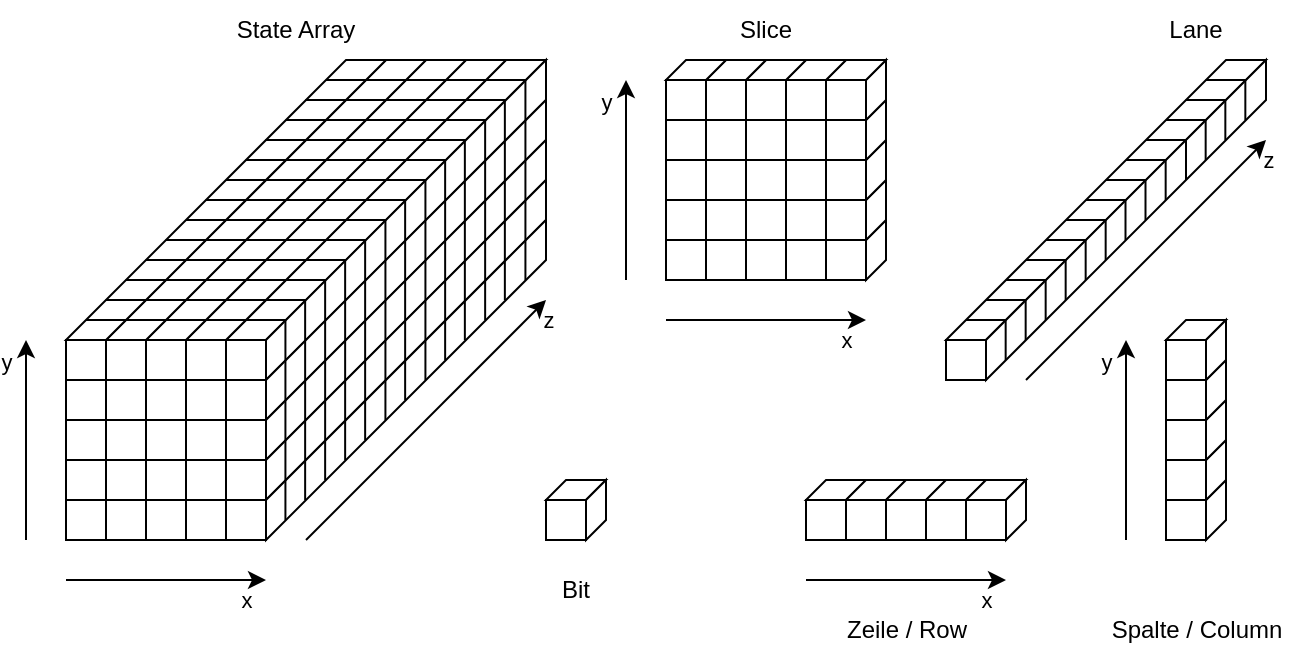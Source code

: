 <mxfile version="21.6.5" type="device">
  <diagram name="Seite-1" id="8_0bzm0Tc0ikHf65Cux4">
    <mxGraphModel dx="1105" dy="600" grid="1" gridSize="10" guides="1" tooltips="1" connect="1" arrows="1" fold="1" page="1" pageScale="1" pageWidth="827" pageHeight="1169" math="0" shadow="0">
      <root>
        <mxCell id="0" />
        <mxCell id="1" parent="0" />
        <mxCell id="miO6C-N8D0zN8yz4dFjm-1" value="" style="rounded=0;whiteSpace=wrap;html=1;" vertex="1" parent="1">
          <mxGeometry x="40" y="200" width="20" height="20" as="geometry" />
        </mxCell>
        <mxCell id="miO6C-N8D0zN8yz4dFjm-2" value="" style="rounded=0;whiteSpace=wrap;html=1;" vertex="1" parent="1">
          <mxGeometry x="60" y="200" width="20" height="20" as="geometry" />
        </mxCell>
        <mxCell id="miO6C-N8D0zN8yz4dFjm-3" value="" style="rounded=0;whiteSpace=wrap;html=1;" vertex="1" parent="1">
          <mxGeometry x="80" y="200" width="20" height="20" as="geometry" />
        </mxCell>
        <mxCell id="miO6C-N8D0zN8yz4dFjm-4" value="" style="rounded=0;whiteSpace=wrap;html=1;" vertex="1" parent="1">
          <mxGeometry x="100" y="200" width="20" height="20" as="geometry" />
        </mxCell>
        <mxCell id="miO6C-N8D0zN8yz4dFjm-5" value="" style="rounded=0;whiteSpace=wrap;html=1;" vertex="1" parent="1">
          <mxGeometry x="120" y="200" width="20" height="20" as="geometry" />
        </mxCell>
        <mxCell id="miO6C-N8D0zN8yz4dFjm-7" value="" style="rounded=0;whiteSpace=wrap;html=1;" vertex="1" parent="1">
          <mxGeometry x="40" y="220" width="20" height="20" as="geometry" />
        </mxCell>
        <mxCell id="miO6C-N8D0zN8yz4dFjm-8" value="" style="rounded=0;whiteSpace=wrap;html=1;" vertex="1" parent="1">
          <mxGeometry x="60" y="220" width="20" height="20" as="geometry" />
        </mxCell>
        <mxCell id="miO6C-N8D0zN8yz4dFjm-9" value="" style="rounded=0;whiteSpace=wrap;html=1;" vertex="1" parent="1">
          <mxGeometry x="80" y="220" width="20" height="20" as="geometry" />
        </mxCell>
        <mxCell id="miO6C-N8D0zN8yz4dFjm-10" value="" style="rounded=0;whiteSpace=wrap;html=1;" vertex="1" parent="1">
          <mxGeometry x="100" y="220" width="20" height="20" as="geometry" />
        </mxCell>
        <mxCell id="miO6C-N8D0zN8yz4dFjm-11" value="" style="rounded=0;whiteSpace=wrap;html=1;" vertex="1" parent="1">
          <mxGeometry x="120" y="220" width="20" height="20" as="geometry" />
        </mxCell>
        <mxCell id="miO6C-N8D0zN8yz4dFjm-12" value="" style="rounded=0;whiteSpace=wrap;html=1;" vertex="1" parent="1">
          <mxGeometry x="40" y="240" width="20" height="20" as="geometry" />
        </mxCell>
        <mxCell id="miO6C-N8D0zN8yz4dFjm-13" value="" style="rounded=0;whiteSpace=wrap;html=1;" vertex="1" parent="1">
          <mxGeometry x="60" y="240" width="20" height="20" as="geometry" />
        </mxCell>
        <mxCell id="miO6C-N8D0zN8yz4dFjm-14" value="" style="rounded=0;whiteSpace=wrap;html=1;" vertex="1" parent="1">
          <mxGeometry x="80" y="240" width="20" height="20" as="geometry" />
        </mxCell>
        <mxCell id="miO6C-N8D0zN8yz4dFjm-15" value="" style="rounded=0;whiteSpace=wrap;html=1;" vertex="1" parent="1">
          <mxGeometry x="100" y="240" width="20" height="20" as="geometry" />
        </mxCell>
        <mxCell id="miO6C-N8D0zN8yz4dFjm-16" value="" style="rounded=0;whiteSpace=wrap;html=1;" vertex="1" parent="1">
          <mxGeometry x="120" y="240" width="20" height="20" as="geometry" />
        </mxCell>
        <mxCell id="miO6C-N8D0zN8yz4dFjm-17" value="" style="rounded=0;whiteSpace=wrap;html=1;" vertex="1" parent="1">
          <mxGeometry x="40" y="260" width="20" height="20" as="geometry" />
        </mxCell>
        <mxCell id="miO6C-N8D0zN8yz4dFjm-18" value="" style="rounded=0;whiteSpace=wrap;html=1;" vertex="1" parent="1">
          <mxGeometry x="60" y="260" width="20" height="20" as="geometry" />
        </mxCell>
        <mxCell id="miO6C-N8D0zN8yz4dFjm-19" value="" style="rounded=0;whiteSpace=wrap;html=1;" vertex="1" parent="1">
          <mxGeometry x="80" y="260" width="20" height="20" as="geometry" />
        </mxCell>
        <mxCell id="miO6C-N8D0zN8yz4dFjm-20" value="" style="rounded=0;whiteSpace=wrap;html=1;" vertex="1" parent="1">
          <mxGeometry x="100" y="260" width="20" height="20" as="geometry" />
        </mxCell>
        <mxCell id="miO6C-N8D0zN8yz4dFjm-21" value="" style="rounded=0;whiteSpace=wrap;html=1;" vertex="1" parent="1">
          <mxGeometry x="120" y="260" width="20" height="20" as="geometry" />
        </mxCell>
        <mxCell id="miO6C-N8D0zN8yz4dFjm-22" value="" style="rounded=0;whiteSpace=wrap;html=1;" vertex="1" parent="1">
          <mxGeometry x="40" y="280" width="20" height="20" as="geometry" />
        </mxCell>
        <mxCell id="miO6C-N8D0zN8yz4dFjm-23" value="" style="rounded=0;whiteSpace=wrap;html=1;" vertex="1" parent="1">
          <mxGeometry x="60" y="280" width="20" height="20" as="geometry" />
        </mxCell>
        <mxCell id="miO6C-N8D0zN8yz4dFjm-24" value="" style="rounded=0;whiteSpace=wrap;html=1;" vertex="1" parent="1">
          <mxGeometry x="80" y="280" width="20" height="20" as="geometry" />
        </mxCell>
        <mxCell id="miO6C-N8D0zN8yz4dFjm-25" value="" style="rounded=0;whiteSpace=wrap;html=1;" vertex="1" parent="1">
          <mxGeometry x="100" y="280" width="20" height="20" as="geometry" />
        </mxCell>
        <mxCell id="miO6C-N8D0zN8yz4dFjm-26" value="" style="rounded=0;whiteSpace=wrap;html=1;" vertex="1" parent="1">
          <mxGeometry x="120" y="280" width="20" height="20" as="geometry" />
        </mxCell>
        <mxCell id="miO6C-N8D0zN8yz4dFjm-27" value="" style="endArrow=classic;html=1;rounded=0;" edge="1" parent="1">
          <mxGeometry width="50" height="50" relative="1" as="geometry">
            <mxPoint x="40" y="320" as="sourcePoint" />
            <mxPoint x="140" y="320" as="targetPoint" />
          </mxGeometry>
        </mxCell>
        <mxCell id="miO6C-N8D0zN8yz4dFjm-29" value="x" style="edgeLabel;html=1;align=center;verticalAlign=middle;resizable=0;points=[];labelBackgroundColor=none;" vertex="1" connectable="0" parent="miO6C-N8D0zN8yz4dFjm-27">
          <mxGeometry x="0.863" y="-1" relative="1" as="geometry">
            <mxPoint x="-3" y="9" as="offset" />
          </mxGeometry>
        </mxCell>
        <mxCell id="miO6C-N8D0zN8yz4dFjm-28" value="" style="endArrow=classic;html=1;rounded=0;" edge="1" parent="1">
          <mxGeometry width="50" height="50" relative="1" as="geometry">
            <mxPoint x="20" y="300" as="sourcePoint" />
            <mxPoint x="20" y="200" as="targetPoint" />
          </mxGeometry>
        </mxCell>
        <mxCell id="miO6C-N8D0zN8yz4dFjm-31" value="y" style="edgeLabel;html=1;align=center;verticalAlign=middle;resizable=0;points=[];labelBackgroundColor=none;" vertex="1" connectable="0" parent="miO6C-N8D0zN8yz4dFjm-28">
          <mxGeometry x="0.694" y="-1" relative="1" as="geometry">
            <mxPoint x="-11" y="-5" as="offset" />
          </mxGeometry>
        </mxCell>
        <mxCell id="miO6C-N8D0zN8yz4dFjm-32" value="" style="endArrow=classic;html=1;rounded=0;" edge="1" parent="1">
          <mxGeometry width="50" height="50" relative="1" as="geometry">
            <mxPoint x="160" y="300" as="sourcePoint" />
            <mxPoint x="280" y="180" as="targetPoint" />
          </mxGeometry>
        </mxCell>
        <mxCell id="miO6C-N8D0zN8yz4dFjm-46" value="z" style="edgeLabel;html=1;align=center;verticalAlign=middle;resizable=0;points=[];labelBackgroundColor=none;" vertex="1" connectable="0" parent="miO6C-N8D0zN8yz4dFjm-32">
          <mxGeometry x="0.841" y="-1" relative="1" as="geometry">
            <mxPoint x="10" y="-1" as="offset" />
          </mxGeometry>
        </mxCell>
        <mxCell id="miO6C-N8D0zN8yz4dFjm-34" value="" style="shape=parallelogram;perimeter=parallelogramPerimeter;whiteSpace=wrap;html=1;fixedSize=1;size=140;" vertex="1" parent="1">
          <mxGeometry x="120" y="60" width="160" height="140" as="geometry" />
        </mxCell>
        <mxCell id="miO6C-N8D0zN8yz4dFjm-36" value="" style="shape=parallelogram;perimeter=parallelogramPerimeter;whiteSpace=wrap;html=1;fixedSize=1;size=140;" vertex="1" parent="1">
          <mxGeometry x="100" y="60" width="160" height="140" as="geometry" />
        </mxCell>
        <mxCell id="miO6C-N8D0zN8yz4dFjm-37" value="" style="shape=parallelogram;perimeter=parallelogramPerimeter;whiteSpace=wrap;html=1;fixedSize=1;size=140;" vertex="1" parent="1">
          <mxGeometry x="80" y="60" width="160" height="140" as="geometry" />
        </mxCell>
        <mxCell id="miO6C-N8D0zN8yz4dFjm-38" value="" style="shape=parallelogram;perimeter=parallelogramPerimeter;whiteSpace=wrap;html=1;fixedSize=1;size=140;" vertex="1" parent="1">
          <mxGeometry x="60" y="60" width="160" height="140" as="geometry" />
        </mxCell>
        <mxCell id="miO6C-N8D0zN8yz4dFjm-39" value="" style="shape=parallelogram;perimeter=parallelogramPerimeter;whiteSpace=wrap;html=1;fixedSize=1;size=140;" vertex="1" parent="1">
          <mxGeometry x="40" y="60" width="160" height="140" as="geometry" />
        </mxCell>
        <mxCell id="miO6C-N8D0zN8yz4dFjm-40" value="" style="shape=parallelogram;perimeter=parallelogramPerimeter;whiteSpace=wrap;html=1;fixedSize=1;size=140;flipH=1;flipV=0;rotation=90;" vertex="1" parent="1">
          <mxGeometry x="130" y="70" width="160" height="140" as="geometry" />
        </mxCell>
        <mxCell id="miO6C-N8D0zN8yz4dFjm-42" value="" style="shape=parallelogram;perimeter=parallelogramPerimeter;whiteSpace=wrap;html=1;fixedSize=1;size=140;flipH=1;flipV=0;rotation=90;" vertex="1" parent="1">
          <mxGeometry x="130" y="90" width="160" height="140" as="geometry" />
        </mxCell>
        <mxCell id="miO6C-N8D0zN8yz4dFjm-43" value="" style="shape=parallelogram;perimeter=parallelogramPerimeter;whiteSpace=wrap;html=1;fixedSize=1;size=140;flipH=1;flipV=0;rotation=90;" vertex="1" parent="1">
          <mxGeometry x="130" y="110" width="160" height="140" as="geometry" />
        </mxCell>
        <mxCell id="miO6C-N8D0zN8yz4dFjm-44" value="" style="shape=parallelogram;perimeter=parallelogramPerimeter;whiteSpace=wrap;html=1;fixedSize=1;size=140;flipH=1;flipV=0;rotation=90;" vertex="1" parent="1">
          <mxGeometry x="130" y="130" width="160" height="140" as="geometry" />
        </mxCell>
        <mxCell id="miO6C-N8D0zN8yz4dFjm-45" value="" style="shape=parallelogram;perimeter=parallelogramPerimeter;whiteSpace=wrap;html=1;fixedSize=1;size=140;flipH=1;flipV=0;rotation=90;" vertex="1" parent="1">
          <mxGeometry x="130" y="150" width="160" height="140" as="geometry" />
        </mxCell>
        <mxCell id="miO6C-N8D0zN8yz4dFjm-47" value="State Array" style="text;html=1;strokeColor=none;fillColor=none;align=center;verticalAlign=middle;whiteSpace=wrap;rounded=0;" vertex="1" parent="1">
          <mxGeometry x="120" y="30" width="70" height="30" as="geometry" />
        </mxCell>
        <mxCell id="miO6C-N8D0zN8yz4dFjm-48" value="" style="rounded=0;whiteSpace=wrap;html=1;" vertex="1" parent="1">
          <mxGeometry x="340" y="70" width="20" height="20" as="geometry" />
        </mxCell>
        <mxCell id="miO6C-N8D0zN8yz4dFjm-49" value="" style="rounded=0;whiteSpace=wrap;html=1;" vertex="1" parent="1">
          <mxGeometry x="360" y="70" width="20" height="20" as="geometry" />
        </mxCell>
        <mxCell id="miO6C-N8D0zN8yz4dFjm-50" value="" style="rounded=0;whiteSpace=wrap;html=1;" vertex="1" parent="1">
          <mxGeometry x="380" y="70" width="20" height="20" as="geometry" />
        </mxCell>
        <mxCell id="miO6C-N8D0zN8yz4dFjm-51" value="" style="rounded=0;whiteSpace=wrap;html=1;" vertex="1" parent="1">
          <mxGeometry x="400" y="70" width="20" height="20" as="geometry" />
        </mxCell>
        <mxCell id="miO6C-N8D0zN8yz4dFjm-52" value="" style="rounded=0;whiteSpace=wrap;html=1;" vertex="1" parent="1">
          <mxGeometry x="420" y="70" width="20" height="20" as="geometry" />
        </mxCell>
        <mxCell id="miO6C-N8D0zN8yz4dFjm-53" value="" style="rounded=0;whiteSpace=wrap;html=1;" vertex="1" parent="1">
          <mxGeometry x="340" y="90" width="20" height="20" as="geometry" />
        </mxCell>
        <mxCell id="miO6C-N8D0zN8yz4dFjm-54" value="" style="rounded=0;whiteSpace=wrap;html=1;" vertex="1" parent="1">
          <mxGeometry x="360" y="90" width="20" height="20" as="geometry" />
        </mxCell>
        <mxCell id="miO6C-N8D0zN8yz4dFjm-55" value="" style="rounded=0;whiteSpace=wrap;html=1;" vertex="1" parent="1">
          <mxGeometry x="380" y="90" width="20" height="20" as="geometry" />
        </mxCell>
        <mxCell id="miO6C-N8D0zN8yz4dFjm-56" value="" style="rounded=0;whiteSpace=wrap;html=1;" vertex="1" parent="1">
          <mxGeometry x="400" y="90" width="20" height="20" as="geometry" />
        </mxCell>
        <mxCell id="miO6C-N8D0zN8yz4dFjm-57" value="" style="rounded=0;whiteSpace=wrap;html=1;" vertex="1" parent="1">
          <mxGeometry x="420" y="90" width="20" height="20" as="geometry" />
        </mxCell>
        <mxCell id="miO6C-N8D0zN8yz4dFjm-58" value="" style="rounded=0;whiteSpace=wrap;html=1;" vertex="1" parent="1">
          <mxGeometry x="340" y="110" width="20" height="20" as="geometry" />
        </mxCell>
        <mxCell id="miO6C-N8D0zN8yz4dFjm-59" value="" style="rounded=0;whiteSpace=wrap;html=1;" vertex="1" parent="1">
          <mxGeometry x="360" y="110" width="20" height="20" as="geometry" />
        </mxCell>
        <mxCell id="miO6C-N8D0zN8yz4dFjm-60" value="" style="rounded=0;whiteSpace=wrap;html=1;" vertex="1" parent="1">
          <mxGeometry x="380" y="110" width="20" height="20" as="geometry" />
        </mxCell>
        <mxCell id="miO6C-N8D0zN8yz4dFjm-61" value="" style="rounded=0;whiteSpace=wrap;html=1;" vertex="1" parent="1">
          <mxGeometry x="400" y="110" width="20" height="20" as="geometry" />
        </mxCell>
        <mxCell id="miO6C-N8D0zN8yz4dFjm-62" value="" style="rounded=0;whiteSpace=wrap;html=1;" vertex="1" parent="1">
          <mxGeometry x="420" y="110" width="20" height="20" as="geometry" />
        </mxCell>
        <mxCell id="miO6C-N8D0zN8yz4dFjm-63" value="" style="rounded=0;whiteSpace=wrap;html=1;" vertex="1" parent="1">
          <mxGeometry x="340" y="130" width="20" height="20" as="geometry" />
        </mxCell>
        <mxCell id="miO6C-N8D0zN8yz4dFjm-64" value="" style="rounded=0;whiteSpace=wrap;html=1;" vertex="1" parent="1">
          <mxGeometry x="360" y="130" width="20" height="20" as="geometry" />
        </mxCell>
        <mxCell id="miO6C-N8D0zN8yz4dFjm-65" value="" style="rounded=0;whiteSpace=wrap;html=1;" vertex="1" parent="1">
          <mxGeometry x="380" y="130" width="20" height="20" as="geometry" />
        </mxCell>
        <mxCell id="miO6C-N8D0zN8yz4dFjm-66" value="" style="rounded=0;whiteSpace=wrap;html=1;" vertex="1" parent="1">
          <mxGeometry x="400" y="130" width="20" height="20" as="geometry" />
        </mxCell>
        <mxCell id="miO6C-N8D0zN8yz4dFjm-67" value="" style="rounded=0;whiteSpace=wrap;html=1;" vertex="1" parent="1">
          <mxGeometry x="420" y="130" width="20" height="20" as="geometry" />
        </mxCell>
        <mxCell id="miO6C-N8D0zN8yz4dFjm-68" value="" style="rounded=0;whiteSpace=wrap;html=1;" vertex="1" parent="1">
          <mxGeometry x="340" y="150" width="20" height="20" as="geometry" />
        </mxCell>
        <mxCell id="miO6C-N8D0zN8yz4dFjm-69" value="" style="rounded=0;whiteSpace=wrap;html=1;" vertex="1" parent="1">
          <mxGeometry x="360" y="150" width="20" height="20" as="geometry" />
        </mxCell>
        <mxCell id="miO6C-N8D0zN8yz4dFjm-70" value="" style="rounded=0;whiteSpace=wrap;html=1;" vertex="1" parent="1">
          <mxGeometry x="380" y="150" width="20" height="20" as="geometry" />
        </mxCell>
        <mxCell id="miO6C-N8D0zN8yz4dFjm-71" value="" style="rounded=0;whiteSpace=wrap;html=1;" vertex="1" parent="1">
          <mxGeometry x="400" y="150" width="20" height="20" as="geometry" />
        </mxCell>
        <mxCell id="miO6C-N8D0zN8yz4dFjm-72" value="" style="rounded=0;whiteSpace=wrap;html=1;" vertex="1" parent="1">
          <mxGeometry x="420" y="150" width="20" height="20" as="geometry" />
        </mxCell>
        <mxCell id="miO6C-N8D0zN8yz4dFjm-73" value="Slice" style="text;html=1;strokeColor=none;fillColor=none;align=center;verticalAlign=middle;whiteSpace=wrap;rounded=0;" vertex="1" parent="1">
          <mxGeometry x="355" y="30" width="70" height="30" as="geometry" />
        </mxCell>
        <mxCell id="miO6C-N8D0zN8yz4dFjm-74" value="" style="endArrow=classic;html=1;rounded=0;" edge="1" parent="1">
          <mxGeometry width="50" height="50" relative="1" as="geometry">
            <mxPoint x="320" y="170" as="sourcePoint" />
            <mxPoint x="320" y="70" as="targetPoint" />
          </mxGeometry>
        </mxCell>
        <mxCell id="miO6C-N8D0zN8yz4dFjm-75" value="y" style="edgeLabel;html=1;align=center;verticalAlign=middle;resizable=0;points=[];labelBackgroundColor=none;" vertex="1" connectable="0" parent="miO6C-N8D0zN8yz4dFjm-74">
          <mxGeometry x="0.694" y="-1" relative="1" as="geometry">
            <mxPoint x="-11" y="-5" as="offset" />
          </mxGeometry>
        </mxCell>
        <mxCell id="miO6C-N8D0zN8yz4dFjm-78" value="" style="endArrow=classic;html=1;rounded=0;" edge="1" parent="1">
          <mxGeometry width="50" height="50" relative="1" as="geometry">
            <mxPoint x="340" y="190" as="sourcePoint" />
            <mxPoint x="440" y="190" as="targetPoint" />
          </mxGeometry>
        </mxCell>
        <mxCell id="miO6C-N8D0zN8yz4dFjm-79" value="x" style="edgeLabel;html=1;align=center;verticalAlign=middle;resizable=0;points=[];labelBackgroundColor=none;" vertex="1" connectable="0" parent="miO6C-N8D0zN8yz4dFjm-78">
          <mxGeometry x="0.863" y="-1" relative="1" as="geometry">
            <mxPoint x="-3" y="9" as="offset" />
          </mxGeometry>
        </mxCell>
        <mxCell id="miO6C-N8D0zN8yz4dFjm-80" value="" style="shape=parallelogram;perimeter=parallelogramPerimeter;whiteSpace=wrap;html=1;fixedSize=1;size=10;flipH=1;flipV=0;rotation=90;" vertex="1" parent="1">
          <mxGeometry x="430" y="150" width="30" height="10" as="geometry" />
        </mxCell>
        <mxCell id="miO6C-N8D0zN8yz4dFjm-81" value="" style="shape=parallelogram;perimeter=parallelogramPerimeter;whiteSpace=wrap;html=1;fixedSize=1;size=10;flipH=1;flipV=0;rotation=90;" vertex="1" parent="1">
          <mxGeometry x="430" y="130" width="30" height="10" as="geometry" />
        </mxCell>
        <mxCell id="miO6C-N8D0zN8yz4dFjm-82" value="" style="shape=parallelogram;perimeter=parallelogramPerimeter;whiteSpace=wrap;html=1;fixedSize=1;size=10;flipH=1;flipV=0;rotation=90;" vertex="1" parent="1">
          <mxGeometry x="430" y="110" width="30" height="10" as="geometry" />
        </mxCell>
        <mxCell id="miO6C-N8D0zN8yz4dFjm-83" value="" style="shape=parallelogram;perimeter=parallelogramPerimeter;whiteSpace=wrap;html=1;fixedSize=1;size=10;flipH=1;flipV=0;rotation=90;" vertex="1" parent="1">
          <mxGeometry x="430" y="90" width="30" height="10" as="geometry" />
        </mxCell>
        <mxCell id="miO6C-N8D0zN8yz4dFjm-84" value="" style="shape=parallelogram;perimeter=parallelogramPerimeter;whiteSpace=wrap;html=1;fixedSize=1;size=10;flipH=1;flipV=0;rotation=90;" vertex="1" parent="1">
          <mxGeometry x="430" y="70" width="30" height="10" as="geometry" />
        </mxCell>
        <mxCell id="miO6C-N8D0zN8yz4dFjm-85" value="" style="shape=parallelogram;perimeter=parallelogramPerimeter;whiteSpace=wrap;html=1;fixedSize=1;size=10;" vertex="1" parent="1">
          <mxGeometry x="420" y="60" width="30" height="10" as="geometry" />
        </mxCell>
        <mxCell id="miO6C-N8D0zN8yz4dFjm-86" value="" style="shape=parallelogram;perimeter=parallelogramPerimeter;whiteSpace=wrap;html=1;fixedSize=1;size=10;" vertex="1" parent="1">
          <mxGeometry x="400" y="60" width="30" height="10" as="geometry" />
        </mxCell>
        <mxCell id="miO6C-N8D0zN8yz4dFjm-87" value="" style="shape=parallelogram;perimeter=parallelogramPerimeter;whiteSpace=wrap;html=1;fixedSize=1;size=10;" vertex="1" parent="1">
          <mxGeometry x="380" y="60" width="30" height="10" as="geometry" />
        </mxCell>
        <mxCell id="miO6C-N8D0zN8yz4dFjm-88" value="" style="shape=parallelogram;perimeter=parallelogramPerimeter;whiteSpace=wrap;html=1;fixedSize=1;size=10;" vertex="1" parent="1">
          <mxGeometry x="360" y="60" width="30" height="10" as="geometry" />
        </mxCell>
        <mxCell id="miO6C-N8D0zN8yz4dFjm-89" value="" style="shape=parallelogram;perimeter=parallelogramPerimeter;whiteSpace=wrap;html=1;fixedSize=1;size=10;" vertex="1" parent="1">
          <mxGeometry x="340" y="60" width="30" height="10" as="geometry" />
        </mxCell>
        <mxCell id="miO6C-N8D0zN8yz4dFjm-92" value="" style="endArrow=none;html=1;rounded=0;" edge="1" parent="1">
          <mxGeometry width="50" height="50" relative="1" as="geometry">
            <mxPoint x="50" y="190" as="sourcePoint" />
            <mxPoint x="150" y="190" as="targetPoint" />
          </mxGeometry>
        </mxCell>
        <mxCell id="miO6C-N8D0zN8yz4dFjm-93" value="" style="endArrow=none;html=1;rounded=0;" edge="1" parent="1">
          <mxGeometry width="50" height="50" relative="1" as="geometry">
            <mxPoint x="149.71" y="190" as="sourcePoint" />
            <mxPoint x="149.71" y="290" as="targetPoint" />
          </mxGeometry>
        </mxCell>
        <mxCell id="miO6C-N8D0zN8yz4dFjm-94" value="" style="endArrow=none;html=1;rounded=0;" edge="1" parent="1">
          <mxGeometry width="50" height="50" relative="1" as="geometry">
            <mxPoint x="59.86" y="180" as="sourcePoint" />
            <mxPoint x="159.86" y="180" as="targetPoint" />
          </mxGeometry>
        </mxCell>
        <mxCell id="miO6C-N8D0zN8yz4dFjm-95" value="" style="endArrow=none;html=1;rounded=0;" edge="1" parent="1">
          <mxGeometry width="50" height="50" relative="1" as="geometry">
            <mxPoint x="159.57" y="180" as="sourcePoint" />
            <mxPoint x="159.57" y="280" as="targetPoint" />
          </mxGeometry>
        </mxCell>
        <mxCell id="miO6C-N8D0zN8yz4dFjm-96" value="" style="endArrow=none;html=1;rounded=0;" edge="1" parent="1">
          <mxGeometry width="50" height="50" relative="1" as="geometry">
            <mxPoint x="69.86" y="170" as="sourcePoint" />
            <mxPoint x="169.86" y="170" as="targetPoint" />
          </mxGeometry>
        </mxCell>
        <mxCell id="miO6C-N8D0zN8yz4dFjm-97" value="" style="endArrow=none;html=1;rounded=0;" edge="1" parent="1">
          <mxGeometry width="50" height="50" relative="1" as="geometry">
            <mxPoint x="169.57" y="170" as="sourcePoint" />
            <mxPoint x="169.57" y="270" as="targetPoint" />
          </mxGeometry>
        </mxCell>
        <mxCell id="miO6C-N8D0zN8yz4dFjm-98" value="" style="endArrow=none;html=1;rounded=0;" edge="1" parent="1">
          <mxGeometry width="50" height="50" relative="1" as="geometry">
            <mxPoint x="79.86" y="160" as="sourcePoint" />
            <mxPoint x="179.86" y="160" as="targetPoint" />
          </mxGeometry>
        </mxCell>
        <mxCell id="miO6C-N8D0zN8yz4dFjm-99" value="" style="endArrow=none;html=1;rounded=0;" edge="1" parent="1">
          <mxGeometry width="50" height="50" relative="1" as="geometry">
            <mxPoint x="179.57" y="160" as="sourcePoint" />
            <mxPoint x="179.57" y="260" as="targetPoint" />
          </mxGeometry>
        </mxCell>
        <mxCell id="miO6C-N8D0zN8yz4dFjm-100" value="" style="endArrow=none;html=1;rounded=0;" edge="1" parent="1">
          <mxGeometry width="50" height="50" relative="1" as="geometry">
            <mxPoint x="89.86" y="150" as="sourcePoint" />
            <mxPoint x="189.86" y="150" as="targetPoint" />
          </mxGeometry>
        </mxCell>
        <mxCell id="miO6C-N8D0zN8yz4dFjm-101" value="" style="endArrow=none;html=1;rounded=0;" edge="1" parent="1">
          <mxGeometry width="50" height="50" relative="1" as="geometry">
            <mxPoint x="189.57" y="150" as="sourcePoint" />
            <mxPoint x="189.57" y="250" as="targetPoint" />
          </mxGeometry>
        </mxCell>
        <mxCell id="miO6C-N8D0zN8yz4dFjm-102" value="" style="endArrow=none;html=1;rounded=0;" edge="1" parent="1">
          <mxGeometry width="50" height="50" relative="1" as="geometry">
            <mxPoint x="100" y="140" as="sourcePoint" />
            <mxPoint x="200" y="140" as="targetPoint" />
          </mxGeometry>
        </mxCell>
        <mxCell id="miO6C-N8D0zN8yz4dFjm-103" value="" style="endArrow=none;html=1;rounded=0;" edge="1" parent="1">
          <mxGeometry width="50" height="50" relative="1" as="geometry">
            <mxPoint x="199.71" y="140" as="sourcePoint" />
            <mxPoint x="199.71" y="240" as="targetPoint" />
          </mxGeometry>
        </mxCell>
        <mxCell id="miO6C-N8D0zN8yz4dFjm-104" value="" style="endArrow=none;html=1;rounded=0;" edge="1" parent="1">
          <mxGeometry width="50" height="50" relative="1" as="geometry">
            <mxPoint x="170" y="70" as="sourcePoint" />
            <mxPoint x="270" y="70" as="targetPoint" />
          </mxGeometry>
        </mxCell>
        <mxCell id="miO6C-N8D0zN8yz4dFjm-105" value="" style="endArrow=none;html=1;rounded=0;" edge="1" parent="1">
          <mxGeometry width="50" height="50" relative="1" as="geometry">
            <mxPoint x="269.71" y="70" as="sourcePoint" />
            <mxPoint x="269.71" y="170" as="targetPoint" />
          </mxGeometry>
        </mxCell>
        <mxCell id="miO6C-N8D0zN8yz4dFjm-106" value="" style="endArrow=none;html=1;rounded=0;" edge="1" parent="1">
          <mxGeometry width="50" height="50" relative="1" as="geometry">
            <mxPoint x="159.72" y="80" as="sourcePoint" />
            <mxPoint x="259.72" y="80" as="targetPoint" />
          </mxGeometry>
        </mxCell>
        <mxCell id="miO6C-N8D0zN8yz4dFjm-107" value="" style="endArrow=none;html=1;rounded=0;" edge="1" parent="1">
          <mxGeometry width="50" height="50" relative="1" as="geometry">
            <mxPoint x="259.43" y="80" as="sourcePoint" />
            <mxPoint x="259.43" y="180" as="targetPoint" />
          </mxGeometry>
        </mxCell>
        <mxCell id="miO6C-N8D0zN8yz4dFjm-108" value="" style="endArrow=none;html=1;rounded=0;" edge="1" parent="1">
          <mxGeometry width="50" height="50" relative="1" as="geometry">
            <mxPoint x="149.86" y="90" as="sourcePoint" />
            <mxPoint x="249.86" y="90" as="targetPoint" />
          </mxGeometry>
        </mxCell>
        <mxCell id="miO6C-N8D0zN8yz4dFjm-109" value="" style="endArrow=none;html=1;rounded=0;" edge="1" parent="1">
          <mxGeometry width="50" height="50" relative="1" as="geometry">
            <mxPoint x="249.57" y="90" as="sourcePoint" />
            <mxPoint x="249.57" y="190" as="targetPoint" />
          </mxGeometry>
        </mxCell>
        <mxCell id="miO6C-N8D0zN8yz4dFjm-110" value="" style="endArrow=none;html=1;rounded=0;" edge="1" parent="1">
          <mxGeometry width="50" height="50" relative="1" as="geometry">
            <mxPoint x="139.72" y="100" as="sourcePoint" />
            <mxPoint x="239.72" y="100" as="targetPoint" />
          </mxGeometry>
        </mxCell>
        <mxCell id="miO6C-N8D0zN8yz4dFjm-111" value="" style="endArrow=none;html=1;rounded=0;" edge="1" parent="1">
          <mxGeometry width="50" height="50" relative="1" as="geometry">
            <mxPoint x="239.43" y="100" as="sourcePoint" />
            <mxPoint x="239.43" y="200" as="targetPoint" />
          </mxGeometry>
        </mxCell>
        <mxCell id="miO6C-N8D0zN8yz4dFjm-112" value="" style="endArrow=none;html=1;rounded=0;" edge="1" parent="1">
          <mxGeometry width="50" height="50" relative="1" as="geometry">
            <mxPoint x="129.86" y="110" as="sourcePoint" />
            <mxPoint x="229.86" y="110" as="targetPoint" />
          </mxGeometry>
        </mxCell>
        <mxCell id="miO6C-N8D0zN8yz4dFjm-113" value="" style="endArrow=none;html=1;rounded=0;" edge="1" parent="1">
          <mxGeometry width="50" height="50" relative="1" as="geometry">
            <mxPoint x="229.57" y="110" as="sourcePoint" />
            <mxPoint x="229.57" y="210" as="targetPoint" />
          </mxGeometry>
        </mxCell>
        <mxCell id="miO6C-N8D0zN8yz4dFjm-114" value="" style="endArrow=none;html=1;rounded=0;" edge="1" parent="1">
          <mxGeometry width="50" height="50" relative="1" as="geometry">
            <mxPoint x="109.86" y="130" as="sourcePoint" />
            <mxPoint x="209.86" y="130" as="targetPoint" />
          </mxGeometry>
        </mxCell>
        <mxCell id="miO6C-N8D0zN8yz4dFjm-115" value="" style="endArrow=none;html=1;rounded=0;" edge="1" parent="1">
          <mxGeometry width="50" height="50" relative="1" as="geometry">
            <mxPoint x="209.57" y="130" as="sourcePoint" />
            <mxPoint x="209.57" y="230" as="targetPoint" />
          </mxGeometry>
        </mxCell>
        <mxCell id="miO6C-N8D0zN8yz4dFjm-116" value="" style="endArrow=none;html=1;rounded=0;" edge="1" parent="1">
          <mxGeometry width="50" height="50" relative="1" as="geometry">
            <mxPoint x="120" y="120" as="sourcePoint" />
            <mxPoint x="220" y="120" as="targetPoint" />
          </mxGeometry>
        </mxCell>
        <mxCell id="miO6C-N8D0zN8yz4dFjm-117" value="" style="endArrow=none;html=1;rounded=0;" edge="1" parent="1">
          <mxGeometry width="50" height="50" relative="1" as="geometry">
            <mxPoint x="219.71" y="120" as="sourcePoint" />
            <mxPoint x="219.71" y="220" as="targetPoint" />
          </mxGeometry>
        </mxCell>
        <mxCell id="miO6C-N8D0zN8yz4dFjm-118" value="" style="rounded=0;whiteSpace=wrap;html=1;" vertex="1" parent="1">
          <mxGeometry x="480" y="200" width="20" height="20" as="geometry" />
        </mxCell>
        <mxCell id="miO6C-N8D0zN8yz4dFjm-119" value="" style="shape=parallelogram;perimeter=parallelogramPerimeter;whiteSpace=wrap;html=1;fixedSize=1;size=140;" vertex="1" parent="1">
          <mxGeometry x="480" y="60" width="160" height="140" as="geometry" />
        </mxCell>
        <mxCell id="miO6C-N8D0zN8yz4dFjm-120" value="" style="shape=parallelogram;perimeter=parallelogramPerimeter;whiteSpace=wrap;html=1;fixedSize=1;size=140;flipH=1;flipV=0;rotation=90;" vertex="1" parent="1">
          <mxGeometry x="490" y="70" width="160" height="140" as="geometry" />
        </mxCell>
        <mxCell id="miO6C-N8D0zN8yz4dFjm-121" value="" style="endArrow=classic;html=1;rounded=0;" edge="1" parent="1">
          <mxGeometry width="50" height="50" relative="1" as="geometry">
            <mxPoint x="520" y="220" as="sourcePoint" />
            <mxPoint x="640" y="100" as="targetPoint" />
          </mxGeometry>
        </mxCell>
        <mxCell id="miO6C-N8D0zN8yz4dFjm-122" value="z" style="edgeLabel;html=1;align=center;verticalAlign=middle;resizable=0;points=[];labelBackgroundColor=none;" vertex="1" connectable="0" parent="miO6C-N8D0zN8yz4dFjm-121">
          <mxGeometry x="0.841" y="-1" relative="1" as="geometry">
            <mxPoint x="10" y="-1" as="offset" />
          </mxGeometry>
        </mxCell>
        <mxCell id="miO6C-N8D0zN8yz4dFjm-123" value="Lane" style="text;html=1;strokeColor=none;fillColor=none;align=center;verticalAlign=middle;whiteSpace=wrap;rounded=0;" vertex="1" parent="1">
          <mxGeometry x="570" y="30" width="70" height="30" as="geometry" />
        </mxCell>
        <mxCell id="miO6C-N8D0zN8yz4dFjm-124" value="" style="rounded=0;whiteSpace=wrap;html=1;" vertex="1" parent="1">
          <mxGeometry x="590" y="200" width="20" height="20" as="geometry" />
        </mxCell>
        <mxCell id="miO6C-N8D0zN8yz4dFjm-125" value="" style="rounded=0;whiteSpace=wrap;html=1;" vertex="1" parent="1">
          <mxGeometry x="590" y="220" width="20" height="20" as="geometry" />
        </mxCell>
        <mxCell id="miO6C-N8D0zN8yz4dFjm-126" value="" style="rounded=0;whiteSpace=wrap;html=1;" vertex="1" parent="1">
          <mxGeometry x="590" y="240" width="20" height="20" as="geometry" />
        </mxCell>
        <mxCell id="miO6C-N8D0zN8yz4dFjm-127" value="" style="rounded=0;whiteSpace=wrap;html=1;" vertex="1" parent="1">
          <mxGeometry x="590" y="260" width="20" height="20" as="geometry" />
        </mxCell>
        <mxCell id="miO6C-N8D0zN8yz4dFjm-128" value="" style="rounded=0;whiteSpace=wrap;html=1;" vertex="1" parent="1">
          <mxGeometry x="590" y="280" width="20" height="20" as="geometry" />
        </mxCell>
        <mxCell id="miO6C-N8D0zN8yz4dFjm-129" value="" style="rounded=0;whiteSpace=wrap;html=1;" vertex="1" parent="1">
          <mxGeometry x="410" y="280" width="20" height="20" as="geometry" />
        </mxCell>
        <mxCell id="miO6C-N8D0zN8yz4dFjm-130" value="" style="rounded=0;whiteSpace=wrap;html=1;" vertex="1" parent="1">
          <mxGeometry x="430" y="280" width="20" height="20" as="geometry" />
        </mxCell>
        <mxCell id="miO6C-N8D0zN8yz4dFjm-131" value="" style="rounded=0;whiteSpace=wrap;html=1;" vertex="1" parent="1">
          <mxGeometry x="450" y="280" width="20" height="20" as="geometry" />
        </mxCell>
        <mxCell id="miO6C-N8D0zN8yz4dFjm-132" value="" style="rounded=0;whiteSpace=wrap;html=1;" vertex="1" parent="1">
          <mxGeometry x="470" y="280" width="20" height="20" as="geometry" />
        </mxCell>
        <mxCell id="miO6C-N8D0zN8yz4dFjm-133" value="" style="rounded=0;whiteSpace=wrap;html=1;" vertex="1" parent="1">
          <mxGeometry x="490" y="280" width="20" height="20" as="geometry" />
        </mxCell>
        <mxCell id="miO6C-N8D0zN8yz4dFjm-134" value="" style="endArrow=classic;html=1;rounded=0;" edge="1" parent="1">
          <mxGeometry width="50" height="50" relative="1" as="geometry">
            <mxPoint x="410" y="320" as="sourcePoint" />
            <mxPoint x="510" y="320" as="targetPoint" />
          </mxGeometry>
        </mxCell>
        <mxCell id="miO6C-N8D0zN8yz4dFjm-135" value="x" style="edgeLabel;html=1;align=center;verticalAlign=middle;resizable=0;points=[];labelBackgroundColor=none;" vertex="1" connectable="0" parent="miO6C-N8D0zN8yz4dFjm-134">
          <mxGeometry x="0.863" y="-1" relative="1" as="geometry">
            <mxPoint x="-3" y="9" as="offset" />
          </mxGeometry>
        </mxCell>
        <mxCell id="miO6C-N8D0zN8yz4dFjm-136" value="" style="endArrow=classic;html=1;rounded=0;" edge="1" parent="1">
          <mxGeometry width="50" height="50" relative="1" as="geometry">
            <mxPoint x="570" y="300" as="sourcePoint" />
            <mxPoint x="570" y="200" as="targetPoint" />
          </mxGeometry>
        </mxCell>
        <mxCell id="miO6C-N8D0zN8yz4dFjm-137" value="y" style="edgeLabel;html=1;align=center;verticalAlign=middle;resizable=0;points=[];labelBackgroundColor=none;" vertex="1" connectable="0" parent="miO6C-N8D0zN8yz4dFjm-136">
          <mxGeometry x="0.694" y="-1" relative="1" as="geometry">
            <mxPoint x="-11" y="-5" as="offset" />
          </mxGeometry>
        </mxCell>
        <mxCell id="miO6C-N8D0zN8yz4dFjm-138" value="Zeile / Row" style="text;html=1;align=center;verticalAlign=middle;resizable=0;points=[];autosize=1;strokeColor=none;fillColor=none;" vertex="1" parent="1">
          <mxGeometry x="420" y="330" width="80" height="30" as="geometry" />
        </mxCell>
        <mxCell id="miO6C-N8D0zN8yz4dFjm-139" value="Spalte / Column" style="text;html=1;align=center;verticalAlign=middle;resizable=0;points=[];autosize=1;strokeColor=none;fillColor=none;" vertex="1" parent="1">
          <mxGeometry x="550" y="330" width="110" height="30" as="geometry" />
        </mxCell>
        <mxCell id="miO6C-N8D0zN8yz4dFjm-140" value="" style="shape=parallelogram;perimeter=parallelogramPerimeter;whiteSpace=wrap;html=1;fixedSize=1;size=10;" vertex="1" parent="1">
          <mxGeometry x="590" y="190" width="30" height="10" as="geometry" />
        </mxCell>
        <mxCell id="miO6C-N8D0zN8yz4dFjm-141" value="" style="shape=parallelogram;perimeter=parallelogramPerimeter;whiteSpace=wrap;html=1;fixedSize=1;size=10;" vertex="1" parent="1">
          <mxGeometry x="410" y="270" width="30" height="10" as="geometry" />
        </mxCell>
        <mxCell id="miO6C-N8D0zN8yz4dFjm-142" value="" style="shape=parallelogram;perimeter=parallelogramPerimeter;whiteSpace=wrap;html=1;fixedSize=1;size=10;" vertex="1" parent="1">
          <mxGeometry x="430" y="270" width="30" height="10" as="geometry" />
        </mxCell>
        <mxCell id="miO6C-N8D0zN8yz4dFjm-143" value="" style="shape=parallelogram;perimeter=parallelogramPerimeter;whiteSpace=wrap;html=1;fixedSize=1;size=10;" vertex="1" parent="1">
          <mxGeometry x="450" y="270" width="30" height="10" as="geometry" />
        </mxCell>
        <mxCell id="miO6C-N8D0zN8yz4dFjm-144" value="" style="shape=parallelogram;perimeter=parallelogramPerimeter;whiteSpace=wrap;html=1;fixedSize=1;size=10;" vertex="1" parent="1">
          <mxGeometry x="470" y="270" width="30" height="10" as="geometry" />
        </mxCell>
        <mxCell id="miO6C-N8D0zN8yz4dFjm-145" value="" style="shape=parallelogram;perimeter=parallelogramPerimeter;whiteSpace=wrap;html=1;fixedSize=1;size=10;" vertex="1" parent="1">
          <mxGeometry x="490" y="270" width="30" height="10" as="geometry" />
        </mxCell>
        <mxCell id="miO6C-N8D0zN8yz4dFjm-147" value="" style="shape=parallelogram;perimeter=parallelogramPerimeter;whiteSpace=wrap;html=1;fixedSize=1;size=10;flipH=1;flipV=0;rotation=90;" vertex="1" parent="1">
          <mxGeometry x="500" y="280" width="30" height="10" as="geometry" />
        </mxCell>
        <mxCell id="miO6C-N8D0zN8yz4dFjm-148" value="" style="shape=parallelogram;perimeter=parallelogramPerimeter;whiteSpace=wrap;html=1;fixedSize=1;size=10;flipH=1;flipV=0;rotation=90;" vertex="1" parent="1">
          <mxGeometry x="600" y="280" width="30" height="10" as="geometry" />
        </mxCell>
        <mxCell id="miO6C-N8D0zN8yz4dFjm-149" value="" style="shape=parallelogram;perimeter=parallelogramPerimeter;whiteSpace=wrap;html=1;fixedSize=1;size=10;flipH=1;flipV=0;rotation=90;" vertex="1" parent="1">
          <mxGeometry x="600" y="260" width="30" height="10" as="geometry" />
        </mxCell>
        <mxCell id="miO6C-N8D0zN8yz4dFjm-150" value="" style="shape=parallelogram;perimeter=parallelogramPerimeter;whiteSpace=wrap;html=1;fixedSize=1;size=10;flipH=1;flipV=0;rotation=90;" vertex="1" parent="1">
          <mxGeometry x="600" y="240" width="30" height="10" as="geometry" />
        </mxCell>
        <mxCell id="miO6C-N8D0zN8yz4dFjm-151" value="" style="shape=parallelogram;perimeter=parallelogramPerimeter;whiteSpace=wrap;html=1;fixedSize=1;size=10;flipH=1;flipV=0;rotation=90;" vertex="1" parent="1">
          <mxGeometry x="600" y="220" width="30" height="10" as="geometry" />
        </mxCell>
        <mxCell id="miO6C-N8D0zN8yz4dFjm-152" value="" style="shape=parallelogram;perimeter=parallelogramPerimeter;whiteSpace=wrap;html=1;fixedSize=1;size=10;flipH=1;flipV=0;rotation=90;" vertex="1" parent="1">
          <mxGeometry x="600" y="200" width="30" height="10" as="geometry" />
        </mxCell>
        <mxCell id="miO6C-N8D0zN8yz4dFjm-155" value="" style="endArrow=none;html=1;rounded=0;" edge="1" parent="1">
          <mxGeometry width="50" height="50" relative="1" as="geometry">
            <mxPoint x="490" y="190" as="sourcePoint" />
            <mxPoint x="510" y="190" as="targetPoint" />
          </mxGeometry>
        </mxCell>
        <mxCell id="miO6C-N8D0zN8yz4dFjm-156" value="" style="endArrow=none;html=1;rounded=0;" edge="1" parent="1">
          <mxGeometry width="50" height="50" relative="1" as="geometry">
            <mxPoint x="509.83" y="190" as="sourcePoint" />
            <mxPoint x="509.83" y="210" as="targetPoint" />
          </mxGeometry>
        </mxCell>
        <mxCell id="miO6C-N8D0zN8yz4dFjm-157" value="" style="endArrow=none;html=1;rounded=0;" edge="1" parent="1">
          <mxGeometry width="50" height="50" relative="1" as="geometry">
            <mxPoint x="500" y="180" as="sourcePoint" />
            <mxPoint x="520" y="180" as="targetPoint" />
          </mxGeometry>
        </mxCell>
        <mxCell id="miO6C-N8D0zN8yz4dFjm-158" value="" style="endArrow=none;html=1;rounded=0;" edge="1" parent="1">
          <mxGeometry width="50" height="50" relative="1" as="geometry">
            <mxPoint x="519.83" y="180" as="sourcePoint" />
            <mxPoint x="519.83" y="200" as="targetPoint" />
          </mxGeometry>
        </mxCell>
        <mxCell id="miO6C-N8D0zN8yz4dFjm-159" value="" style="endArrow=none;html=1;rounded=0;" edge="1" parent="1">
          <mxGeometry width="50" height="50" relative="1" as="geometry">
            <mxPoint x="510" y="170" as="sourcePoint" />
            <mxPoint x="530" y="170" as="targetPoint" />
          </mxGeometry>
        </mxCell>
        <mxCell id="miO6C-N8D0zN8yz4dFjm-160" value="" style="endArrow=none;html=1;rounded=0;" edge="1" parent="1">
          <mxGeometry width="50" height="50" relative="1" as="geometry">
            <mxPoint x="529.83" y="170" as="sourcePoint" />
            <mxPoint x="529.83" y="190" as="targetPoint" />
          </mxGeometry>
        </mxCell>
        <mxCell id="miO6C-N8D0zN8yz4dFjm-161" value="" style="endArrow=none;html=1;rounded=0;" edge="1" parent="1">
          <mxGeometry width="50" height="50" relative="1" as="geometry">
            <mxPoint x="520" y="160" as="sourcePoint" />
            <mxPoint x="540" y="160" as="targetPoint" />
          </mxGeometry>
        </mxCell>
        <mxCell id="miO6C-N8D0zN8yz4dFjm-162" value="" style="endArrow=none;html=1;rounded=0;" edge="1" parent="1">
          <mxGeometry width="50" height="50" relative="1" as="geometry">
            <mxPoint x="539.83" y="160" as="sourcePoint" />
            <mxPoint x="539.83" y="180" as="targetPoint" />
          </mxGeometry>
        </mxCell>
        <mxCell id="miO6C-N8D0zN8yz4dFjm-163" value="" style="endArrow=none;html=1;rounded=0;" edge="1" parent="1">
          <mxGeometry width="50" height="50" relative="1" as="geometry">
            <mxPoint x="530" y="150" as="sourcePoint" />
            <mxPoint x="550" y="150" as="targetPoint" />
          </mxGeometry>
        </mxCell>
        <mxCell id="miO6C-N8D0zN8yz4dFjm-164" value="" style="endArrow=none;html=1;rounded=0;" edge="1" parent="1">
          <mxGeometry width="50" height="50" relative="1" as="geometry">
            <mxPoint x="549.83" y="150" as="sourcePoint" />
            <mxPoint x="549.83" y="170" as="targetPoint" />
          </mxGeometry>
        </mxCell>
        <mxCell id="miO6C-N8D0zN8yz4dFjm-165" value="" style="endArrow=none;html=1;rounded=0;" edge="1" parent="1">
          <mxGeometry width="50" height="50" relative="1" as="geometry">
            <mxPoint x="540" y="140" as="sourcePoint" />
            <mxPoint x="560" y="140" as="targetPoint" />
          </mxGeometry>
        </mxCell>
        <mxCell id="miO6C-N8D0zN8yz4dFjm-166" value="" style="endArrow=none;html=1;rounded=0;" edge="1" parent="1">
          <mxGeometry width="50" height="50" relative="1" as="geometry">
            <mxPoint x="559.83" y="140" as="sourcePoint" />
            <mxPoint x="559.83" y="160" as="targetPoint" />
          </mxGeometry>
        </mxCell>
        <mxCell id="miO6C-N8D0zN8yz4dFjm-167" value="" style="endArrow=none;html=1;rounded=0;" edge="1" parent="1">
          <mxGeometry width="50" height="50" relative="1" as="geometry">
            <mxPoint x="549.92" y="130" as="sourcePoint" />
            <mxPoint x="569.92" y="130" as="targetPoint" />
          </mxGeometry>
        </mxCell>
        <mxCell id="miO6C-N8D0zN8yz4dFjm-168" value="" style="endArrow=none;html=1;rounded=0;" edge="1" parent="1">
          <mxGeometry width="50" height="50" relative="1" as="geometry">
            <mxPoint x="569.75" y="130" as="sourcePoint" />
            <mxPoint x="569.75" y="150" as="targetPoint" />
          </mxGeometry>
        </mxCell>
        <mxCell id="miO6C-N8D0zN8yz4dFjm-169" value="" style="endArrow=none;html=1;rounded=0;" edge="1" parent="1">
          <mxGeometry width="50" height="50" relative="1" as="geometry">
            <mxPoint x="559.92" y="120" as="sourcePoint" />
            <mxPoint x="579.92" y="120" as="targetPoint" />
          </mxGeometry>
        </mxCell>
        <mxCell id="miO6C-N8D0zN8yz4dFjm-170" value="" style="endArrow=none;html=1;rounded=0;" edge="1" parent="1">
          <mxGeometry width="50" height="50" relative="1" as="geometry">
            <mxPoint x="579.75" y="120" as="sourcePoint" />
            <mxPoint x="579.75" y="140" as="targetPoint" />
          </mxGeometry>
        </mxCell>
        <mxCell id="miO6C-N8D0zN8yz4dFjm-171" value="" style="endArrow=none;html=1;rounded=0;" edge="1" parent="1">
          <mxGeometry width="50" height="50" relative="1" as="geometry">
            <mxPoint x="570" y="110" as="sourcePoint" />
            <mxPoint x="590" y="110" as="targetPoint" />
          </mxGeometry>
        </mxCell>
        <mxCell id="miO6C-N8D0zN8yz4dFjm-172" value="" style="endArrow=none;html=1;rounded=0;" edge="1" parent="1">
          <mxGeometry width="50" height="50" relative="1" as="geometry">
            <mxPoint x="589.83" y="110" as="sourcePoint" />
            <mxPoint x="589.83" y="130" as="targetPoint" />
          </mxGeometry>
        </mxCell>
        <mxCell id="miO6C-N8D0zN8yz4dFjm-173" value="" style="endArrow=none;html=1;rounded=0;" edge="1" parent="1">
          <mxGeometry width="50" height="50" relative="1" as="geometry">
            <mxPoint x="590" y="90" as="sourcePoint" />
            <mxPoint x="610" y="90" as="targetPoint" />
          </mxGeometry>
        </mxCell>
        <mxCell id="miO6C-N8D0zN8yz4dFjm-174" value="" style="endArrow=none;html=1;rounded=0;" edge="1" parent="1">
          <mxGeometry width="50" height="50" relative="1" as="geometry">
            <mxPoint x="609.83" y="90" as="sourcePoint" />
            <mxPoint x="609.83" y="110" as="targetPoint" />
          </mxGeometry>
        </mxCell>
        <mxCell id="miO6C-N8D0zN8yz4dFjm-175" value="" style="endArrow=none;html=1;rounded=0;" edge="1" parent="1">
          <mxGeometry width="50" height="50" relative="1" as="geometry">
            <mxPoint x="599.84" y="80" as="sourcePoint" />
            <mxPoint x="619.84" y="80" as="targetPoint" />
          </mxGeometry>
        </mxCell>
        <mxCell id="miO6C-N8D0zN8yz4dFjm-176" value="" style="endArrow=none;html=1;rounded=0;" edge="1" parent="1">
          <mxGeometry width="50" height="50" relative="1" as="geometry">
            <mxPoint x="619.67" y="80" as="sourcePoint" />
            <mxPoint x="619.67" y="100" as="targetPoint" />
          </mxGeometry>
        </mxCell>
        <mxCell id="miO6C-N8D0zN8yz4dFjm-177" value="" style="endArrow=none;html=1;rounded=0;" edge="1" parent="1">
          <mxGeometry width="50" height="50" relative="1" as="geometry">
            <mxPoint x="609.84" y="70" as="sourcePoint" />
            <mxPoint x="629.84" y="70" as="targetPoint" />
          </mxGeometry>
        </mxCell>
        <mxCell id="miO6C-N8D0zN8yz4dFjm-178" value="" style="endArrow=none;html=1;rounded=0;" edge="1" parent="1">
          <mxGeometry width="50" height="50" relative="1" as="geometry">
            <mxPoint x="629.67" y="70" as="sourcePoint" />
            <mxPoint x="629.67" y="90" as="targetPoint" />
          </mxGeometry>
        </mxCell>
        <mxCell id="miO6C-N8D0zN8yz4dFjm-179" value="" style="endArrow=none;html=1;rounded=0;" edge="1" parent="1">
          <mxGeometry width="50" height="50" relative="1" as="geometry">
            <mxPoint x="580" y="100" as="sourcePoint" />
            <mxPoint x="600" y="100" as="targetPoint" />
          </mxGeometry>
        </mxCell>
        <mxCell id="miO6C-N8D0zN8yz4dFjm-180" value="" style="endArrow=none;html=1;rounded=0;" edge="1" parent="1">
          <mxGeometry width="50" height="50" relative="1" as="geometry">
            <mxPoint x="600" y="100" as="sourcePoint" />
            <mxPoint x="600" y="120" as="targetPoint" />
          </mxGeometry>
        </mxCell>
        <mxCell id="miO6C-N8D0zN8yz4dFjm-181" value="" style="rounded=0;whiteSpace=wrap;html=1;" vertex="1" parent="1">
          <mxGeometry x="280" y="280" width="20" height="20" as="geometry" />
        </mxCell>
        <mxCell id="miO6C-N8D0zN8yz4dFjm-182" value="" style="shape=parallelogram;perimeter=parallelogramPerimeter;whiteSpace=wrap;html=1;fixedSize=1;size=10;" vertex="1" parent="1">
          <mxGeometry x="280" y="270" width="30" height="10" as="geometry" />
        </mxCell>
        <mxCell id="miO6C-N8D0zN8yz4dFjm-183" value="" style="shape=parallelogram;perimeter=parallelogramPerimeter;whiteSpace=wrap;html=1;fixedSize=1;size=10;flipH=1;flipV=0;rotation=90;" vertex="1" parent="1">
          <mxGeometry x="290" y="280" width="30" height="10" as="geometry" />
        </mxCell>
        <mxCell id="miO6C-N8D0zN8yz4dFjm-184" value="Bit" style="text;html=1;strokeColor=none;fillColor=none;align=center;verticalAlign=middle;whiteSpace=wrap;rounded=0;" vertex="1" parent="1">
          <mxGeometry x="265" y="310" width="60" height="30" as="geometry" />
        </mxCell>
      </root>
    </mxGraphModel>
  </diagram>
</mxfile>

